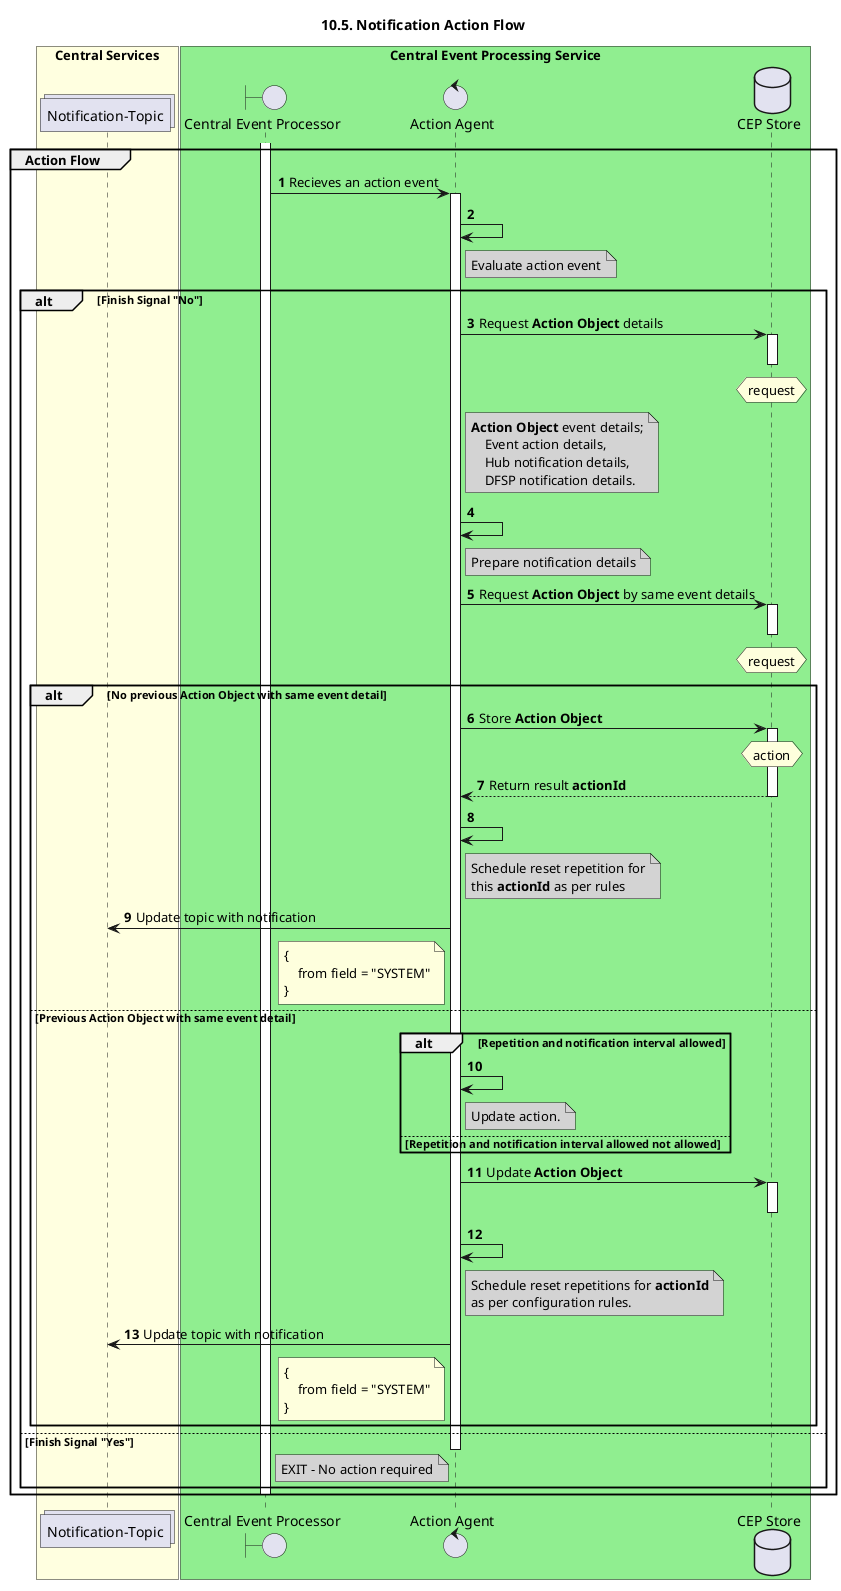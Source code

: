 @startuml
' declate title
title 10.5. Notification Action Flow
autonumber

' declare actors
collections "Notification-Topic" as TOPIC_NOTIFY
boundary "Central Event Processor" as CEP
control "Action Agent" as AA
database "CEP Store" as DB

box "Central Services" #LightYellow
participant TOPIC_NOTIFY
end box
box "Central Event Processing Service" #LightGreen
participant CEP
participant AA
participant DB
end box

' start flow
Group Action Flow
    activate CEP
    CEP -> AA: Recieves an action event
    activate AA
    AA -> AA
    note right of AA #lightGrey
        Evaluate action event
    end note

    alt Finish Signal "No"
        AA -> DB: Request **Action Object** details
        activate DB
        deactivate DB
        hnote over DB
            request
        end hnote
        note right of AA #LightGrey
            **Action Object** event details;
                Event action details,
                Hub notification details,
                DFSP notification details.
        end note
        AA -> AA
        note right of AA #LightGrey
            Prepare notification details
        end note
        AA -> DB: Request **Action Object** by same event details
        activate DB
        deactivate DB
        hnote over DB
            request
        end hnote

        alt No previous **Action Object** with same event detail
            AA -> DB: Store **Action Object**
            activate DB
            hnote over DB
                action
            end hnote
            AA <-- DB: Return result **actionId**
            deactivate DB
            AA -> AA
            note right of AA #LightGrey
                Schedule reset repetition for
                this **actionId** as per rules
            end note
            TOPIC_NOTIFY <- AA: Update topic with notification
            note left of AA
                {
                    from field = "SYSTEM"
                }
            end note
        else Previous **Action Object** with same event detail

            alt Repetition and notification interval allowed
                AA -> AA
                note right of AA #LightGrey
                    Update action.
                end note
            else Repetition and notification interval allowed not allowed
            end
            AA -> DB: Update **Action Object**
            activate DB
            deactivate DB
            AA -> AA
            note right of AA #LightGrey
                Schedule reset repetitions for **actionId**
                as per configuration rules.
            end note
            TOPIC_NOTIFY <- AA: Update topic with notification
            note left of AA
                {
                    from field = "SYSTEM"
                }
            end note
        end
    else Finish Signal "Yes"
    deactivate AA
    note right of CEP #LightGrey
        EXIT - No action required
    end note
    end
    deactivate CEP
end
@enduml
